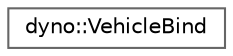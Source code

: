 digraph "Graphical Class Hierarchy"
{
 // LATEX_PDF_SIZE
  bgcolor="transparent";
  edge [fontname=Helvetica,fontsize=10,labelfontname=Helvetica,labelfontsize=10];
  node [fontname=Helvetica,fontsize=10,shape=box,height=0.2,width=0.4];
  rankdir="LR";
  Node0 [id="Node000000",label="dyno::VehicleBind",height=0.2,width=0.4,color="grey40", fillcolor="white", style="filled",URL="$classdyno_1_1_vehicle_bind.html",tooltip="The VehicleBind class is used to record information about created rigid bodies and joints...."];
}
